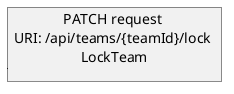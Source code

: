 @startuml Lock team request
allowmixing

json "PATCH request \nURI: /api/teams/{teamId}/lock \nLockTeam" as LockTeam {
    
}

@enduml